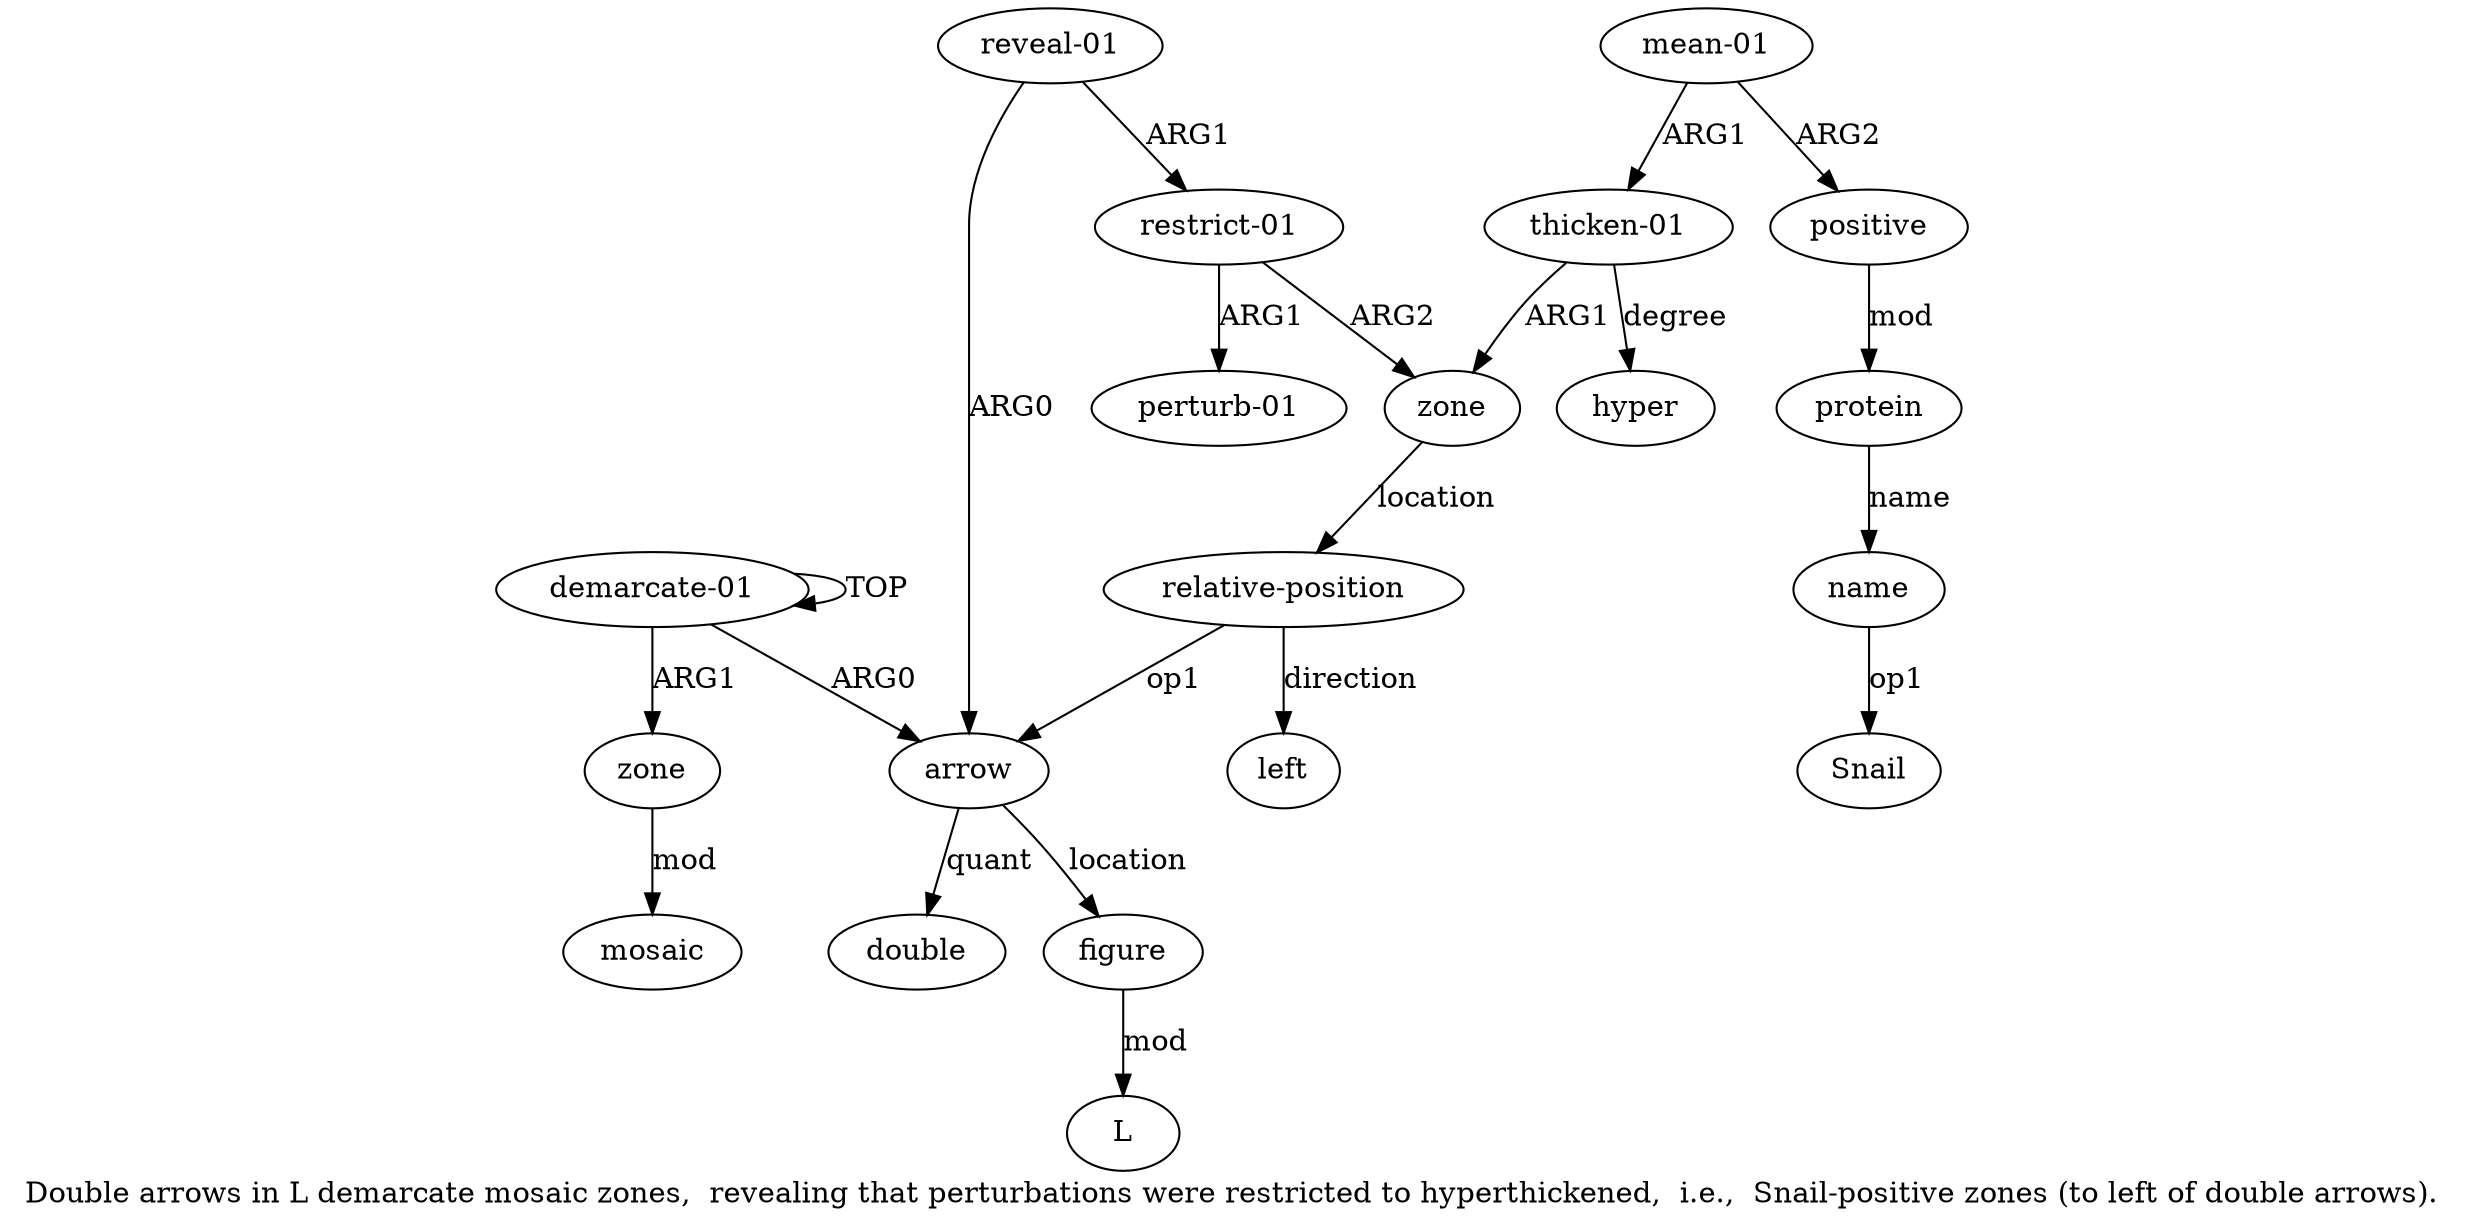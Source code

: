 digraph  {
	graph [label="Double arrows in L demarcate mosaic zones,  revealing that perturbations were restricted to hyperthickened,  i.e.,  Snail-positive \
zones (to left of double arrows)."];
	node [label="\N"];
	a15	 [color=black,
		gold_ind=15,
		gold_label=left,
		label=left,
		test_ind=15,
		test_label=left];
	a14	 [color=black,
		gold_ind=14,
		gold_label="relative-position",
		label="relative-position",
		test_ind=14,
		test_label="relative-position"];
	a14 -> a15 [key=0,
	color=black,
	gold_label=direction,
	label=direction,
	test_label=direction];
a1 [color=black,
	gold_ind=1,
	gold_label=arrow,
	label=arrow,
	test_ind=1,
	test_label=arrow];
a14 -> a1 [key=0,
color=black,
gold_label=op1,
label=op1,
test_label=op1];
a17 [color=black,
gold_ind=17,
gold_label=mosaic,
label=mosaic,
test_ind=17,
test_label=mosaic];
a16 [color=black,
gold_ind=16,
gold_label=zone,
label=zone,
test_ind=16,
test_label=zone];
a16 -> a17 [key=0,
color=black,
gold_label=mod,
label=mod,
test_label=mod];
a11 [color=black,
gold_ind=11,
gold_label=positive,
label=positive,
test_ind=11,
test_label=positive];
a12 [color=black,
gold_ind=12,
gold_label=protein,
label=protein,
test_ind=12,
test_label=protein];
a11 -> a12 [key=0,
color=black,
gold_label=mod,
label=mod,
test_label=mod];
a10 [color=black,
gold_ind=10,
gold_label="mean-01",
label="mean-01",
test_ind=10,
test_label="mean-01"];
a10 -> a11 [key=0,
color=black,
gold_label=ARG2,
label=ARG2,
test_label=ARG2];
a8 [color=black,
gold_ind=8,
gold_label="thicken-01",
label="thicken-01",
test_ind=8,
test_label="thicken-01"];
a10 -> a8 [key=0,
color=black,
gold_label=ARG1,
label=ARG1,
test_label=ARG1];
a13 [color=black,
gold_ind=13,
gold_label=name,
label=name,
test_ind=13,
test_label=name];
"a13 Snail" [color=black,
gold_ind=-1,
gold_label=Snail,
label=Snail,
test_ind=-1,
test_label=Snail];
a13 -> "a13 Snail" [key=0,
color=black,
gold_label=op1,
label=op1,
test_label=op1];
a12 -> a13 [key=0,
color=black,
gold_label=name,
label=name,
test_label=name];
a3 [color=black,
gold_ind=3,
gold_label=figure,
label=figure,
test_ind=3,
test_label=figure];
a1 -> a3 [key=0,
color=black,
gold_label=location,
label=location,
test_label=location];
a2 [color=black,
gold_ind=2,
gold_label=double,
label=double,
test_ind=2,
test_label=double];
a1 -> a2 [key=0,
color=black,
gold_label=quant,
label=quant,
test_label=quant];
a0 [color=black,
gold_ind=0,
gold_label="demarcate-01",
label="demarcate-01",
test_ind=0,
test_label="demarcate-01"];
a0 -> a16 [key=0,
color=black,
gold_label=ARG1,
label=ARG1,
test_label=ARG1];
a0 -> a1 [key=0,
color=black,
gold_label=ARG0,
label=ARG0,
test_label=ARG0];
a0 -> a0 [key=0,
color=black,
gold_label=TOP,
label=TOP,
test_label=TOP];
"a3 L" [color=black,
gold_ind=-1,
gold_label=L,
label=L,
test_ind=-1,
test_label=L];
a3 -> "a3 L" [key=0,
color=black,
gold_label=mod,
label=mod,
test_label=mod];
a5 [color=black,
gold_ind=5,
gold_label="restrict-01",
label="restrict-01",
test_ind=5,
test_label="restrict-01"];
a7 [color=black,
gold_ind=7,
gold_label=zone,
label=zone,
test_ind=7,
test_label=zone];
a5 -> a7 [key=0,
color=black,
gold_label=ARG2,
label=ARG2,
test_label=ARG2];
a6 [color=black,
gold_ind=6,
gold_label="perturb-01",
label="perturb-01",
test_ind=6,
test_label="perturb-01"];
a5 -> a6 [key=0,
color=black,
gold_label=ARG1,
label=ARG1,
test_label=ARG1];
a4 [color=black,
gold_ind=4,
gold_label="reveal-01",
label="reveal-01",
test_ind=4,
test_label="reveal-01"];
a4 -> a1 [key=0,
color=black,
gold_label=ARG0,
label=ARG0,
test_label=ARG0];
a4 -> a5 [key=0,
color=black,
gold_label=ARG1,
label=ARG1,
test_label=ARG1];
a7 -> a14 [key=0,
color=black,
gold_label=location,
label=location,
test_label=location];
a9 [color=black,
gold_ind=9,
gold_label=hyper,
label=hyper,
test_ind=9,
test_label=hyper];
a8 -> a7 [key=0,
color=black,
gold_label=ARG1,
label=ARG1,
test_label=ARG1];
a8 -> a9 [key=0,
color=black,
gold_label=degree,
label=degree,
test_label=degree];
}
